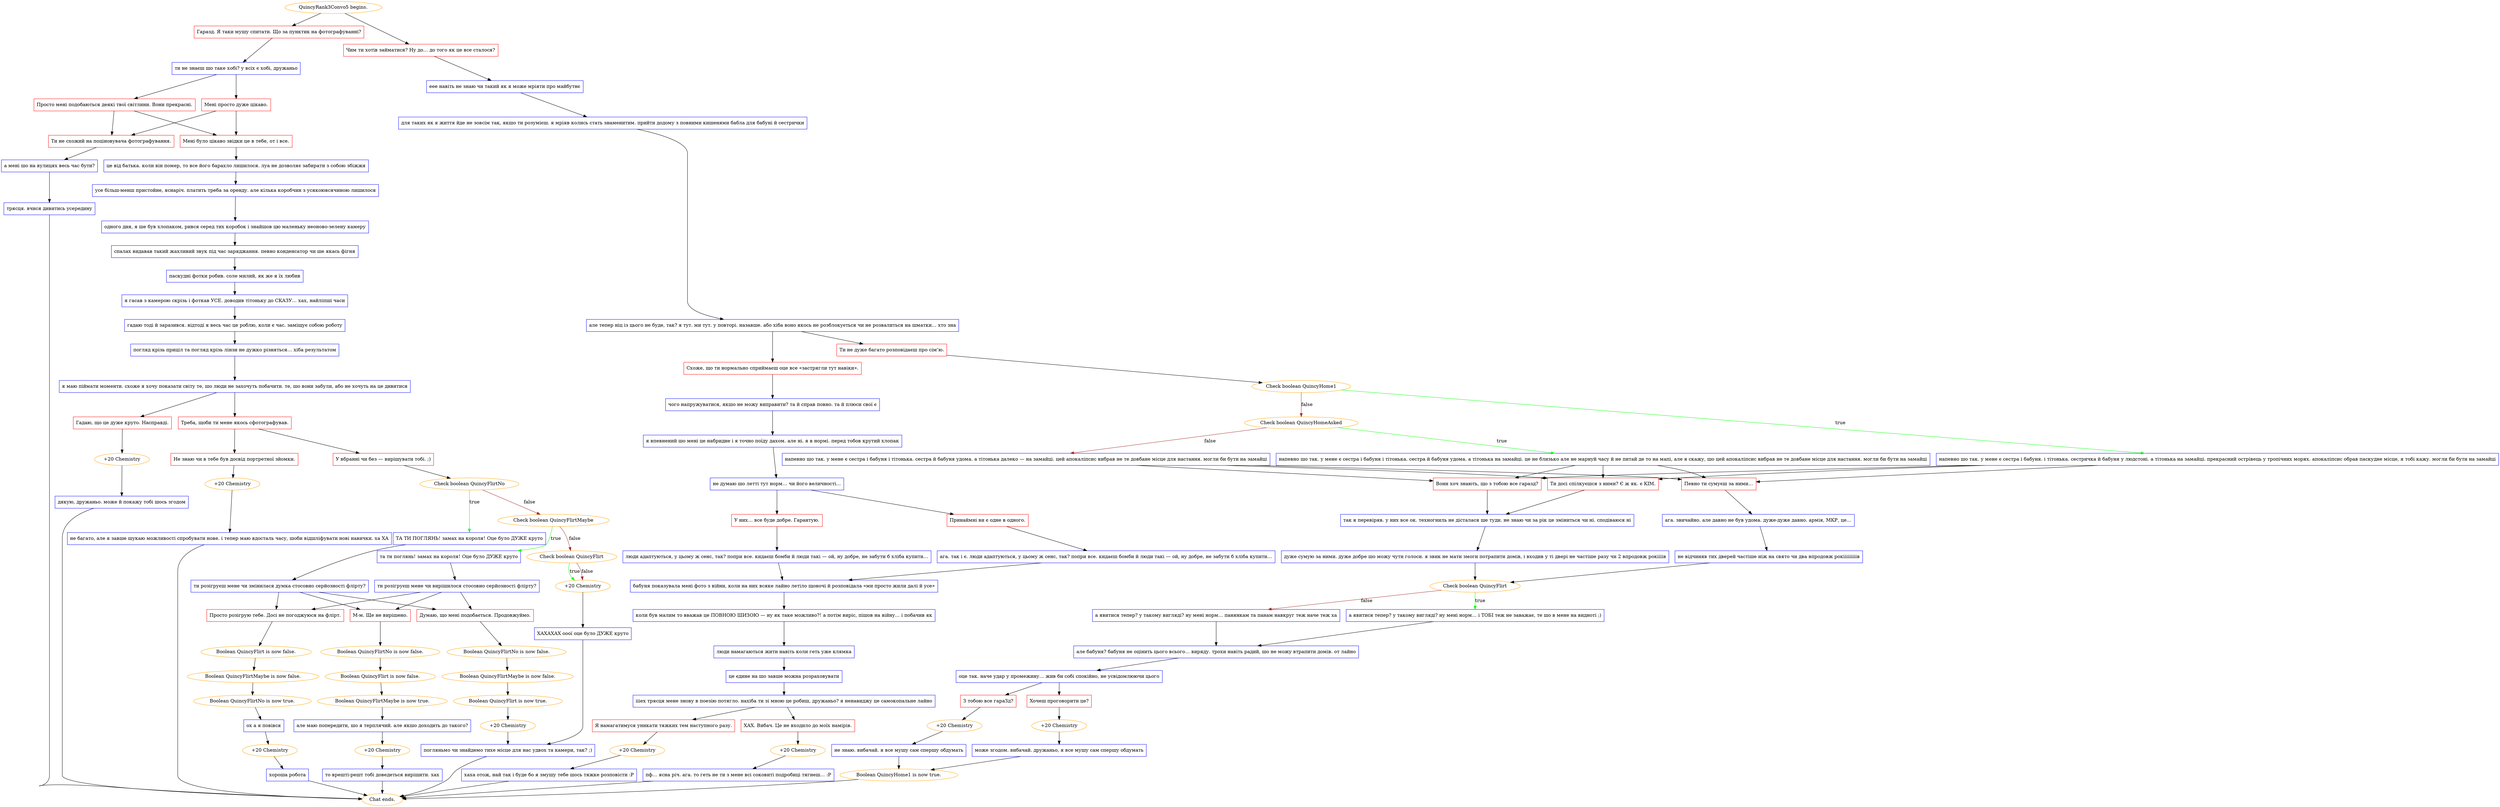 digraph {
	"QuincyRank3Convo5 begins." [color=orange];
		"QuincyRank3Convo5 begins." -> j3560232013;
		"QuincyRank3Convo5 begins." -> j2958481201;
	j3560232013 [label="Гаразд. Я таки мушу спитати. Що за пунктик на фотографуванні?",shape=box,color=red];
		j3560232013 -> j3856060588;
	j2958481201 [label="Чим ти хотів займатися? Ну до… до того як це все сталося?",shape=box,color=red];
		j2958481201 -> j1870895074;
	j3856060588 [label="ти не знаєш шо таке хобі? у всіх є хобі, дружаньо",shape=box,color=blue];
		j3856060588 -> j1071409854;
		j3856060588 -> j2627249390;
	j1870895074 [label="еее навіть не знаю чи такий як я може мріяти про майбутнє",shape=box,color=blue];
		j1870895074 -> j1155778223;
	j1071409854 [label="Просто мені подобаються деякі твої світлини. Вони прекрасні.",shape=box,color=red];
		j1071409854 -> j4131041943;
		j1071409854 -> j1587374656;
	j2627249390 [label="Мені просто дуже цікаво.",shape=box,color=red];
		j2627249390 -> j4131041943;
		j2627249390 -> j1587374656;
	j1155778223 [label="для таких як я життя йде не зовсім так, якшо ти розумієш. я мріяв колись стать знаменитим. прийти додому з повними кишенями бабла для бабуні й сестрички",shape=box,color=blue];
		j1155778223 -> j1207871279;
	j4131041943 [label="Мені було цікаво звідки це в тебе, от і все.",shape=box,color=red];
		j4131041943 -> j314371443;
	j1587374656 [label="Ти не схожий на поціновувача фотографування.",shape=box,color=red];
		j1587374656 -> j1214993453;
	j1207871279 [label="але тепер ніц із цього не буде, так? я тут. ми тут. у повторі. назавше. або хіба воно якось не розблокується чи не розвалиться на шматки… хто зна",shape=box,color=blue];
		j1207871279 -> j3855552908;
		j1207871279 -> j2829153437;
	j314371443 [label="це від батька. коли він помер, то все його барахло лишилося. луа не дозволяє забирати з собою збіжжя",shape=box,color=blue];
		j314371443 -> j101211925;
	j1214993453 [label="а мені шо на вулицях весь час бути?",shape=box,color=blue];
		j1214993453 -> j2154192673;
	j3855552908 [label="Схоже, що ти нормально сприймаєш оце все «застрягли тут навіки».",shape=box,color=red];
		j3855552908 -> j4260960950;
	j2829153437 [label="Ти не дуже багато розповідаєш про сім’ю.",shape=box,color=red];
		j2829153437 -> j1107054542;
	j101211925 [label="усе більш-менш пристойне, яснаріч. платить треба за оренду. але кілька коробчин з усякоювсячиною лишилося",shape=box,color=blue];
		j101211925 -> j2904038441;
	j2154192673 [label="трясця. вчися дивитись усередину",shape=box,color=blue];
		j2154192673 -> "Chat ends.";
	j4260960950 [label="чого напружуватися, якшо не можу виправити? та й справ повно. та й плюси свої є",shape=box,color=blue];
		j4260960950 -> j3008138345;
	j1107054542 [label="Check boolean QuincyHome1",color=orange];
		j1107054542 -> j2898651598 [label=true,color=green];
		j1107054542 -> j3454029324 [label=false,color=brown];
	j2904038441 [label="одного дня, я ше був хлопаком, рився серед тих коробок і знайшов цю маленьку неоново-зелену камеру",shape=box,color=blue];
		j2904038441 -> j1706421911;
	"Chat ends." [color=orange];
	j3008138345 [label="я впевнений шо мені це набридне і я точно поїду дахом. але ні. я в нормі. перед тобов крутий хлопак",shape=box,color=blue];
		j3008138345 -> j259794632;
	j2898651598 [label="напевно шо так. у мене є сестра і бабуня. і тітонька. сестричка й бабуня у людстоні. а тітонька на замайці. прекрасний острівець у тропічних морях. апокаліпсис обрав паскудне місце, я тобі кажу. могли би бути на замайці",shape=box,color=blue];
		j2898651598 -> j595811763;
		j2898651598 -> j3883791014;
		j2898651598 -> j2852405458;
	j3454029324 [label="Check boolean QuincyHomeAsked",color=orange];
		j3454029324 -> j3359885381 [label=true,color=green];
		j3454029324 -> j2154609639 [label=false,color=brown];
	j1706421911 [label="спалах видавав такий жахливий звук під час заряджання. певно конденсатор чи ше якась фігня",shape=box,color=blue];
		j1706421911 -> j1611445252;
	j259794632 [label="не думаю шо летті тут норм… чи його величності…",shape=box,color=blue];
		j259794632 -> j180805642;
		j259794632 -> j2210692683;
	j595811763 [label="Ти досі спілкуєшся з ними? Є ж як. є КІМ.",shape=box,color=red];
		j595811763 -> j4022794717;
	j3883791014 [label="Вони хоч знають, що з тобою все гаразд?",shape=box,color=red];
		j3883791014 -> j4022794717;
	j2852405458 [label="Певно ти сумуєш за ними…",shape=box,color=red];
		j2852405458 -> j3225216320;
	j3359885381 [label="напевно шо так. у мене є сестра і бабуня і тітонька. сестра й бабуня удома. а тітонька на замайці. це не близько але не марнуй часу й не питай де то на мапі, але я скажу, шо цей апокаліпсис вибрав не те довбане місце для настання. могли би бути на замайці",shape=box,color=blue];
		j3359885381 -> j595811763;
		j3359885381 -> j3883791014;
		j3359885381 -> j2852405458;
	j2154609639 [label="напевно шо так. у мене є сестра і бабуня і тітонька. сестра й бабуня удома. а тітонька далеко — на замайці. цей апокаліпсис вибрав не те довбане місце для настання. могли би бути на замайці",shape=box,color=blue];
		j2154609639 -> j595811763;
		j2154609639 -> j3883791014;
		j2154609639 -> j2852405458;
	j1611445252 [label="паскудні фотки робив. соле милий, як же я їх любив",shape=box,color=blue];
		j1611445252 -> j2633816642;
	j180805642 [label="Принаймні ви є одне в одного.",shape=box,color=red];
		j180805642 -> j2873704585;
	j2210692683 [label="У них… все буде добре. Гарантую.",shape=box,color=red];
		j2210692683 -> j1304959758;
	j4022794717 [label="так я перевіряв. у них все ок. техногниль не дісталася ше туди. не знаю чи за рік це зміниться чи ні. сподіваюся ні",shape=box,color=blue];
		j4022794717 -> j564858874;
	j3225216320 [label="ага. звичайно. але давно не був удома. дуже-дуже давно. армія, МКР, це…",shape=box,color=blue];
		j3225216320 -> j1218028539;
	j2633816642 [label="я гасав з камерою скрізь і фоткав УСЕ. доводив тітоньку до СКАЗУ… хах, найліпші часи",shape=box,color=blue];
		j2633816642 -> j1800231714;
	j2873704585 [label="ага. так і є. люди адаптуються, у цьому ж сенс, так? попри все. кидаєш бомби й люди такі — ой, ну добре, не забути б хліба купити…",shape=box,color=blue];
		j2873704585 -> j1346610760;
	j1304959758 [label="люди адаптуються, у цьому ж сенс, так? попри все. кидаєш бомби й люди такі — ой, ну добре, не забути б хліба купити…",shape=box,color=blue];
		j1304959758 -> j1346610760;
	j564858874 [label="дуже сумую за ними. дуже добре шо можу чути голоси. я звик не мати змоги потрапити домів, і входив у ті двері не частіше разу чи 2 впродовж рокіііів",shape=box,color=blue];
		j564858874 -> j1312645796;
	j1218028539 [label="не відчиняв тих дверей частіше ніж на свято чи два впродовж рокііііііііів",shape=box,color=blue];
		j1218028539 -> j1312645796;
	j1800231714 [label="гадаю тоді й заразився. відтоді я весь час це роблю, коли є час. заміщує собою роботу",shape=box,color=blue];
		j1800231714 -> j1698347449;
	j1346610760 [label="бабуня показувала мені фото з війни, коли на них всяке лайно летіло щоночі й розповідала «ми просто жили далі й усе»",shape=box,color=blue];
		j1346610760 -> j4145438792;
	j1312645796 [label="Check boolean QuincyFlirt",color=orange];
		j1312645796 -> j3097037447 [label=true,color=green];
		j1312645796 -> j2763922789 [label=false,color=brown];
	j1698347449 [label="погляд крізь приціл та погляд крізь лінзи не дужко різняться… хіба результатом",shape=box,color=blue];
		j1698347449 -> j294483710;
	j4145438792 [label="коли був малим то вважав це ПОВНОЮ ШИЗОЮ — ну як таке можливо?! а потім виріс, пішов на війну… і побачив як",shape=box,color=blue];
		j4145438792 -> j2572515208;
	j3097037447 [label="а явитися тепер? у такому вигляді? ну мені норм… і ТОБІ теж не заважає, те шо в мене на видноті ;)",shape=box,color=blue];
		j3097037447 -> j164804150;
	j2763922789 [label="а явитися тепер? у такому вигляді? ну мені норм… панянкам та панам навкруг теж наче теж ха",shape=box,color=blue];
		j2763922789 -> j164804150;
	j294483710 [label="я маю піймати моменти. схоже я хочу показати світу те, шо люди не захочуть побачити. те, шо вони забули, або не хочуть на це дивитися",shape=box,color=blue];
		j294483710 -> j1119091137;
		j294483710 -> j4064201348;
	j2572515208 [label="люди намагаються жити навіть коли геть уже клямка",shape=box,color=blue];
		j2572515208 -> j2412011413;
	j164804150 [label="але бабуня? бабуня не оцінить цього всього… виряду. трохи навіть радий, шо не можу втрапити домів. от лайно",shape=box,color=blue];
		j164804150 -> j1412132367;
	j1119091137 [label="Треба, щоби ти мене якось сфотографував.",shape=box,color=red];
		j1119091137 -> j253393502;
		j1119091137 -> j114606316;
	j4064201348 [label="Гадаю, що це дуже круто. Насправді.",shape=box,color=red];
		j4064201348 -> j71595074;
	j2412011413 [label="це єдине на шо завше можна розраховувати",shape=box,color=blue];
		j2412011413 -> j1660803221;
	j1412132367 [label="оце так. наче удар у промежину… жив би собі спокійно, не усвідомлюючи цього",shape=box,color=blue];
		j1412132367 -> j2242066514;
		j1412132367 -> j1723287505;
	j253393502 [label="У вбранні чи без — вирішувати тобі. ;)",shape=box,color=red];
		j253393502 -> j3041405402;
	j114606316 [label="Не знаю чи в тебе був досвід портретної зйомки.",shape=box,color=red];
		j114606316 -> j4287799704;
	j71595074 [label="+20 Chemistry",color=orange];
		j71595074 -> j75500718;
	j1660803221 [label="іііех трясця мене знову в поезію потягло. нахіба ти зі мною це робиш, дружаньо? я ненавиджу це самокопальне лайно",shape=box,color=blue];
		j1660803221 -> j3248163326;
		j1660803221 -> j2237839595;
	j2242066514 [label="З тобою все гараЗд?",shape=box,color=red];
		j2242066514 -> j1257848452;
	j1723287505 [label="Хочеш проговорити це?",shape=box,color=red];
		j1723287505 -> j4012410868;
	j3041405402 [label="Check boolean QuincyFlirtNo",color=orange];
		j3041405402 -> j863737099 [label=true,color=green];
		j3041405402 -> j1771625091 [label=false,color=brown];
	j4287799704 [label="+20 Chemistry",color=orange];
		j4287799704 -> j2234031711;
	j75500718 [label="дякую, дружаньо. може й покажу тобі шось згодом",shape=box,color=blue];
		j75500718 -> "Chat ends.";
	j3248163326 [label="ХАХ. Вибач. Це не входило до моїх намірів.",shape=box,color=red];
		j3248163326 -> j2206342456;
	j2237839595 [label="Я намагатимуся уникати тяжких тем наступного разу.",shape=box,color=red];
		j2237839595 -> j2592332311;
	j1257848452 [label="+20 Chemistry",color=orange];
		j1257848452 -> j3369123696;
	j4012410868 [label="+20 Chemistry",color=orange];
		j4012410868 -> j418749630;
	j863737099 [label="ТА ТИ ПОГЛЯНЬ! замах на короля! Оце було ДУЖЕ круто",shape=box,color=blue];
		j863737099 -> j452236064;
	j1771625091 [label="Check boolean QuincyFlirtMaybe",color=orange];
		j1771625091 -> j1448422690 [label=true,color=green];
		j1771625091 -> j264878120 [label=false,color=brown];
	j2234031711 [label="не багато, але я завше шукаю можливості спробувати нове. і тепер маю вдосталь часу, шоби відшліфувати нові навички. ха ХА",shape=box,color=blue];
		j2234031711 -> "Chat ends.";
	j2206342456 [label="+20 Chemistry",color=orange];
		j2206342456 -> j323262374;
	j2592332311 [label="+20 Chemistry",color=orange];
		j2592332311 -> j2803055102;
	j3369123696 [label="не знаю. вибачай. я все мушу сам спершу обдумать",shape=box,color=blue];
		j3369123696 -> j2139500098;
	j418749630 [label="може згодом. вибачай. дружаньо, я все мушу сам спершу обдумать",shape=box,color=blue];
		j418749630 -> j2139500098;
	j452236064 [label="ти розігруєш мене чи змінилася думка стосовно серйозності флірту?",shape=box,color=blue];
		j452236064 -> j569554691;
		j452236064 -> j2206504900;
		j452236064 -> j803402446;
	j1448422690 [label="та ти поглянь! замах на короля! Оце було ДУЖЕ круто",shape=box,color=blue];
		j1448422690 -> j2320995403;
	j264878120 [label="Check boolean QuincyFlirt",color=orange];
		j264878120 -> j1489560024 [label=true,color=green];
		j264878120 -> j1489560024 [label=false,color=brown];
	j323262374 [label="пф… ясна річ. ага. то геть не ти з мене всі соковиті подробиці тягнеш… :Р",shape=box,color=blue];
		j323262374 -> "Chat ends.";
	j2803055102 [label="хаха отож, най так і буде бо я змушу тебе шось тяжке розповісти :Р",shape=box,color=blue];
		j2803055102 -> "Chat ends.";
	j2139500098 [label="Boolean QuincyHome1 is now true.",color=orange];
		j2139500098 -> "Chat ends.";
	j569554691 [label="Думаю, що мені подобається. Продовжуймо.",shape=box,color=red];
		j569554691 -> j1230126606;
	j2206504900 [label="М-м. Ще не вирішено.",shape=box,color=red];
		j2206504900 -> j796513576;
	j803402446 [label="Просто розігрую тебе. Досі не погоджуюся на флірт.",shape=box,color=red];
		j803402446 -> j4134947882;
	j2320995403 [label="ти розігруєш мене чи вирішилося стосовно серйозності флірту?",shape=box,color=blue];
		j2320995403 -> j569554691;
		j2320995403 -> j2206504900;
		j2320995403 -> j803402446;
	j1489560024 [label="+20 Chemistry",color=orange];
		j1489560024 -> j3489683060;
	j1230126606 [label="Boolean QuincyFlirtNo is now false.",color=orange];
		j1230126606 -> j1706928563;
	j796513576 [label="Boolean QuincyFlirtNo is now false.",color=orange];
		j796513576 -> j2177443287;
	j4134947882 [label="Boolean QuincyFlirt is now false.",color=orange];
		j4134947882 -> j2667735017;
	j3489683060 [label="ХАХАХАХ ооої оце було ДУЖЕ круто",shape=box,color=blue];
		j3489683060 -> j4163117230;
	j1706928563 [label="Boolean QuincyFlirtMaybe is now false.",color=orange];
		j1706928563 -> j1963544762;
	j2177443287 [label="Boolean QuincyFlirt is now false.",color=orange];
		j2177443287 -> j835342054;
	j2667735017 [label="Boolean QuincyFlirtMaybe is now false.",color=orange];
		j2667735017 -> j959886753;
	j4163117230 [label="погляньмо чи знайдемо тихе місце для нас удвох та камери, так? ;)",shape=box,color=blue];
		j4163117230 -> "Chat ends.";
	j1963544762 [label="Boolean QuincyFlirt is now true.",color=orange];
		j1963544762 -> j2635829759;
	j835342054 [label="Boolean QuincyFlirtMaybe is now true.",color=orange];
		j835342054 -> j1242559534;
	j959886753 [label="Boolean QuincyFlirtNo is now true.",color=orange];
		j959886753 -> j841079208;
	j2635829759 [label="+20 Chemistry",color=orange];
		j2635829759 -> j4163117230;
	j1242559534 [label="але маю попередити, шо я терплячий. але якшо доходить до такого?",shape=box,color=blue];
		j1242559534 -> j3136108017;
	j841079208 [label="ох а я повівся",shape=box,color=blue];
		j841079208 -> j2274074955;
	j3136108017 [label="+20 Chemistry",color=orange];
		j3136108017 -> j431037317;
	j2274074955 [label="+20 Chemistry",color=orange];
		j2274074955 -> j117983074;
	j431037317 [label="то врешті-решт тобі доведеться вирішити. хах",shape=box,color=blue];
		j431037317 -> "Chat ends.";
	j117983074 [label="хороша робота",shape=box,color=blue];
		j117983074 -> "Chat ends.";
}